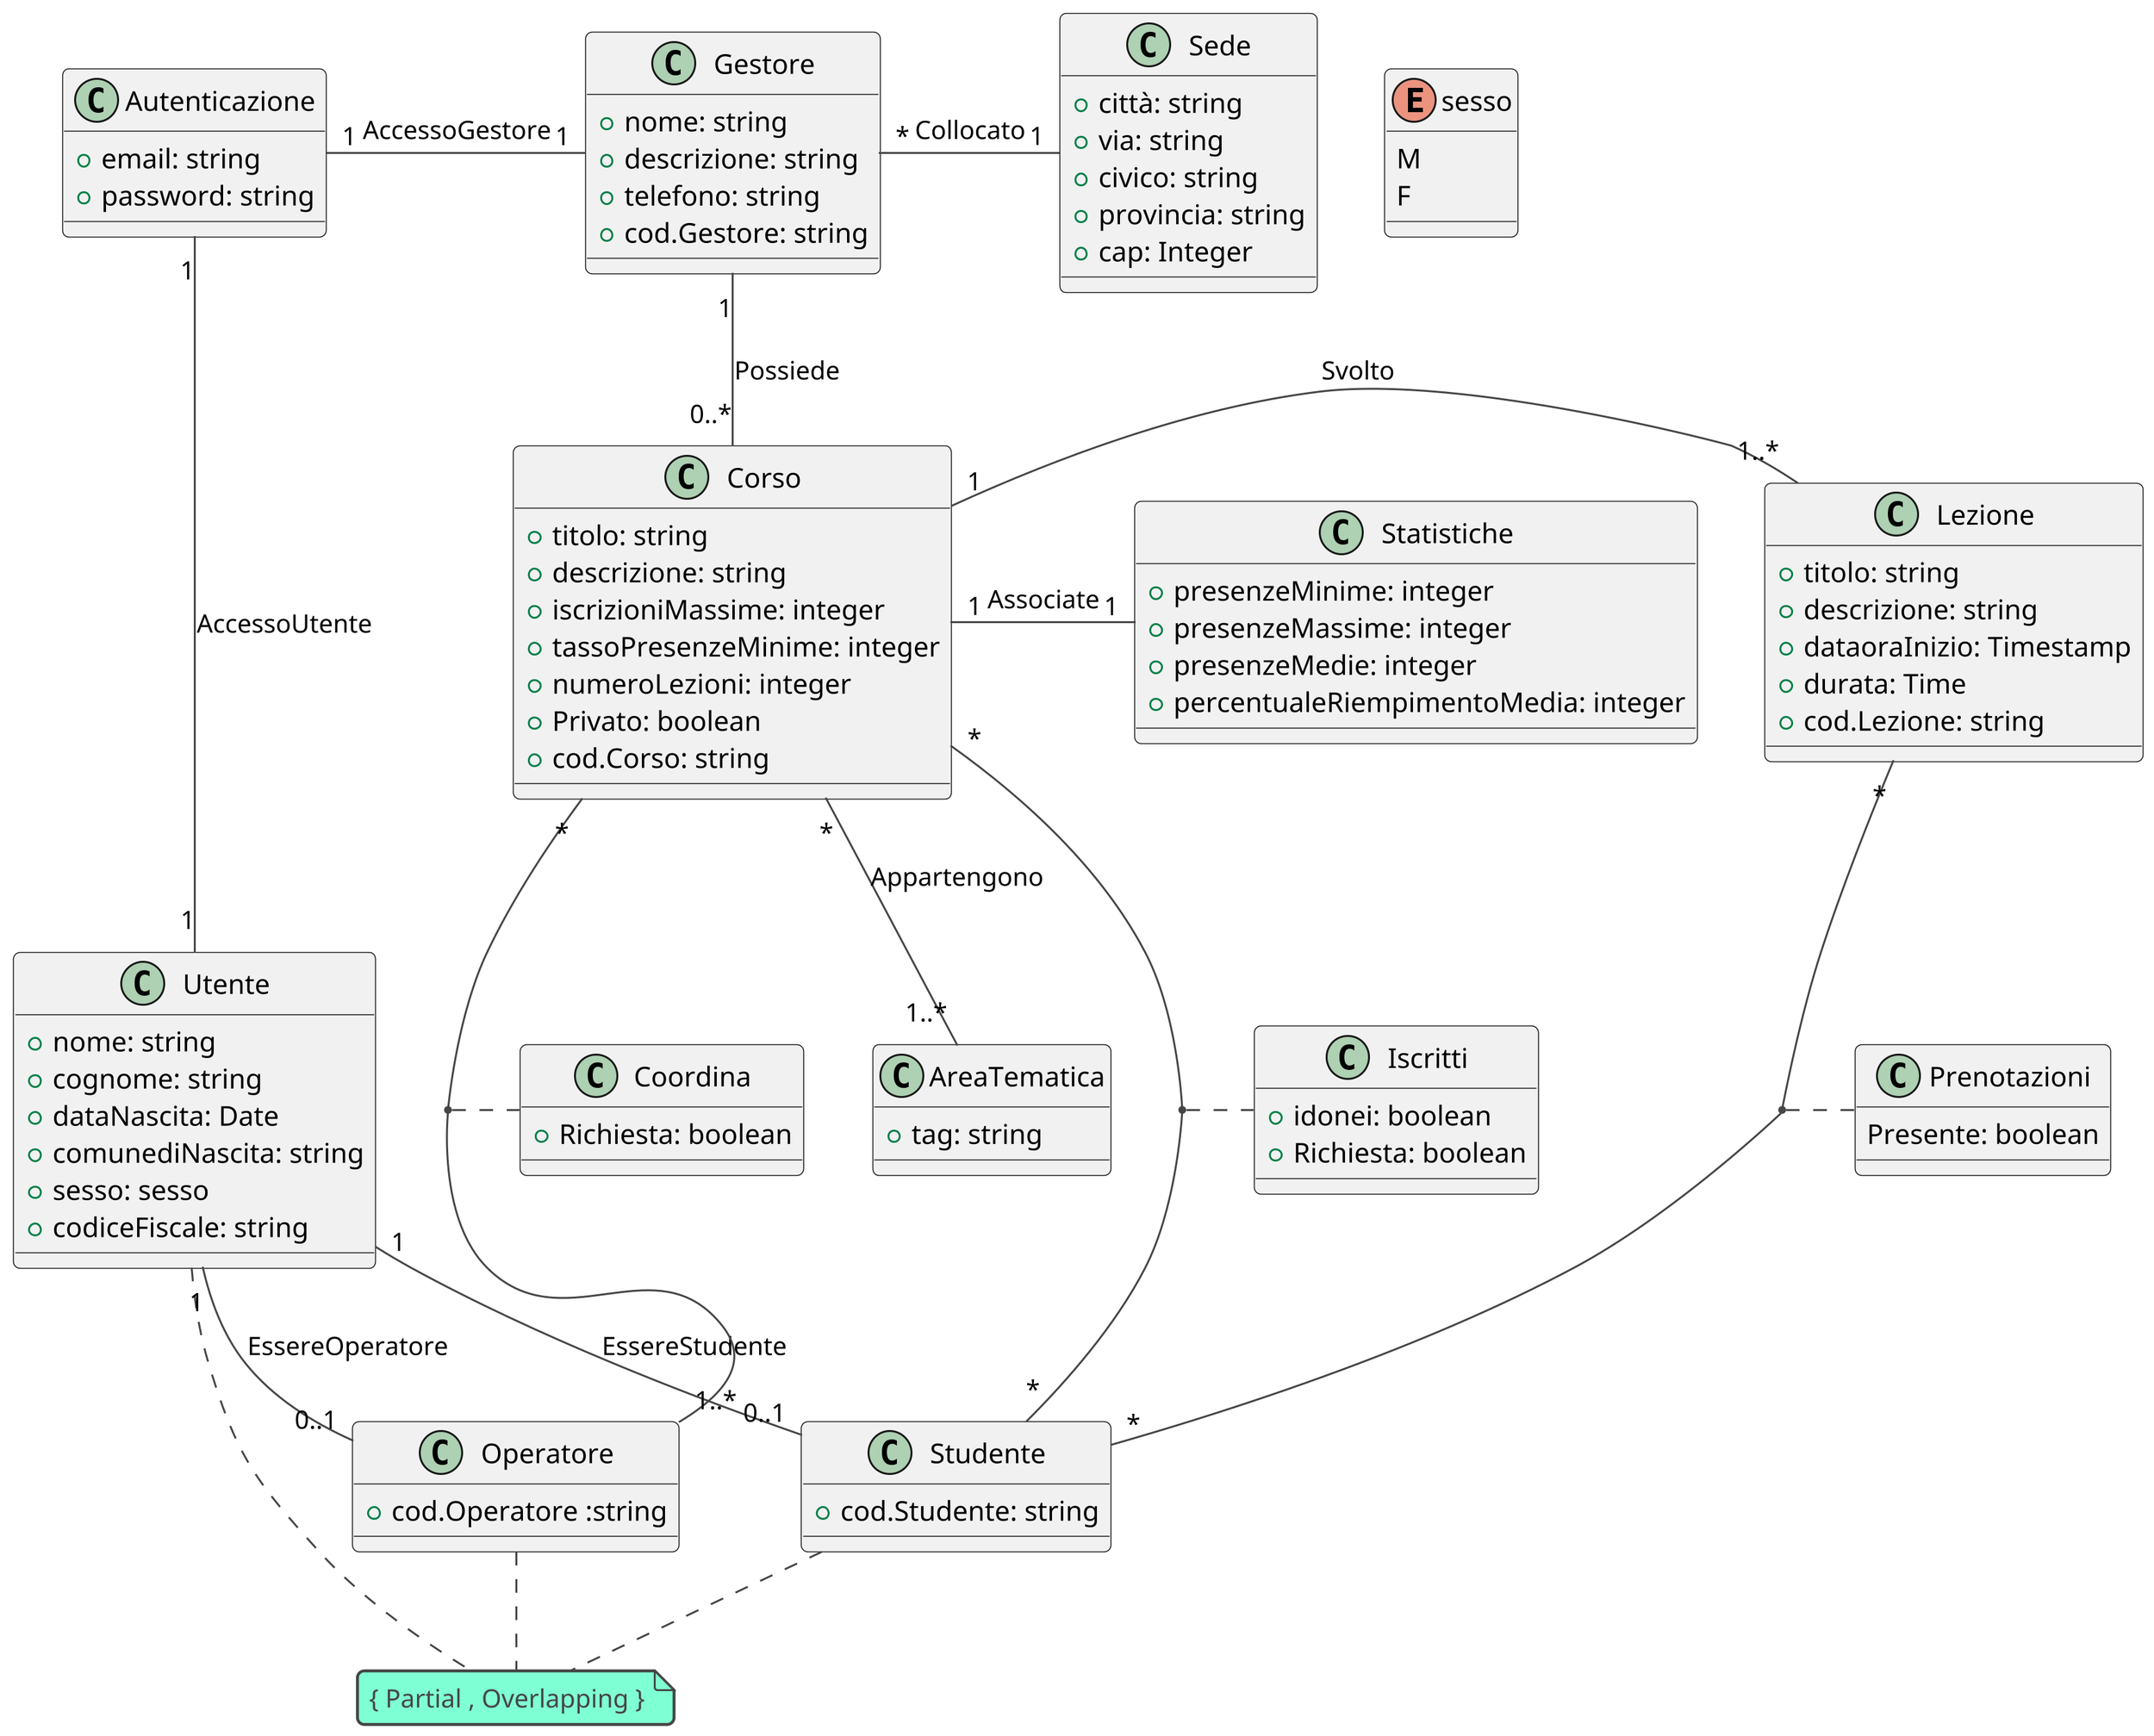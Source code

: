 @startuml
skinparam dpi 300
'https://plantuml.com/class-diagram
!theme vibrant
class Autenticazione {
  +email: string
  +password: string
}
Autenticazione "1" --- "1" Utente:AccessoUtente
Autenticazione "1" - "1" Gestore:AccessoGestore
class Utente{
  +nome: string
  +cognome: string
  +dataNascita: Date
  +comunediNascita: string
  +sesso: sesso
  +codiceFiscale: string
}
note "{ Partial , Overlapping }" as N1
Utente ... N1
Operatore .. N1
Studente .. N1
class Sede {
  +città: string
  +via: string
  +civico: string
  +provincia: string
  +cap: Integer
}
class Gestore {
  +nome: string
  +descrizione: string
  +telefono: string
  +cod.Gestore: string
}
Gestore "*" - "1" Sede:Collocato
class Operatore{
  +cod.Operatore :string
}
class Studente{
  +cod.Studente: string
}
enum sesso{
M
F
}
Utente "1" -- "0..1" Operatore:EssereOperatore
Utente "1" -- "0..1" Studente:EssereStudente
Gestore "1" -- "0..*" Corso:Possiede
Corso "*" -- "*" Studente
Corso "*" -- "1..*" Operatore
(Corso,Operatore)..Coordina
class Coordina{
  +Richiesta: boolean
}

class Corso{
  +titolo: string
  +descrizione: string
  +iscrizioniMassime: integer
  +tassoPresenzeMinime: integer
  +numeroLezioni: integer
  +Privato: boolean
  +cod.Corso: string
}
class AreaTematica{
  +tag: string
}
Corso "*" -- "1..*" AreaTematica:Appartengono
class Lezione{
  +titolo: string
  +descrizione: string
  +dataoraInizio: Timestamp
  +durata: Time
  +cod.Lezione: string
}
Corso "1" - "1..*" Lezione:Svolto
(Corso, Studente) .. Iscritti
Lezione "*" -- "*" Studente
(Lezione,Studente)..Prenotazioni
class Prenotazioni{
Presente: boolean
}
class Iscritti{
+idonei: boolean
+Richiesta: boolean
}
class Statistiche{
  +presenzeMinime: integer
  +presenzeMassime: integer
  +presenzeMedie: integer
  +percentualeRiempimentoMedia: integer
}
Corso "1" - "1" Statistiche:Associate
@enduml